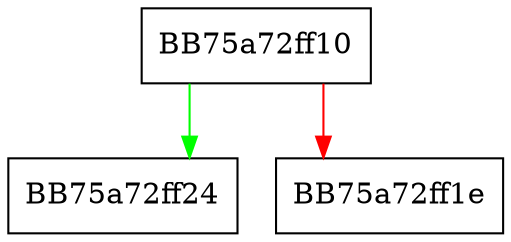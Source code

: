digraph OpenFile {
  node [shape="box"];
  graph [splines=ortho];
  BB75a72ff10 -> BB75a72ff24 [color="green"];
  BB75a72ff10 -> BB75a72ff1e [color="red"];
}